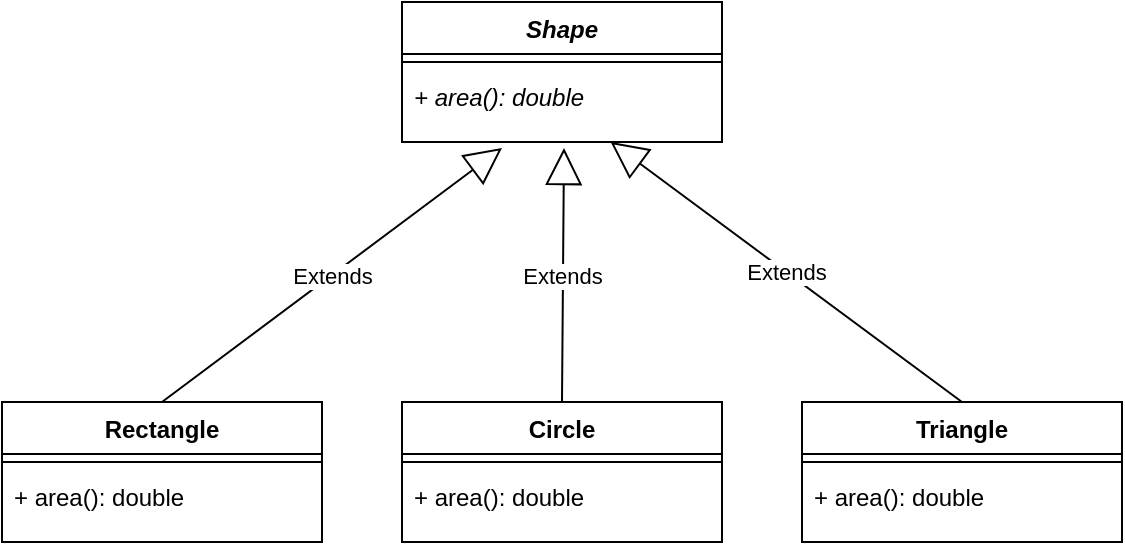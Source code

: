 <mxfile>
    <diagram id="1_5anNZWqj-V4xLO7_Jg" name="Shapes">
        <mxGraphModel dx="771" dy="344" grid="1" gridSize="10" guides="1" tooltips="1" connect="1" arrows="1" fold="1" page="1" pageScale="1" pageWidth="827" pageHeight="1169" math="0" shadow="0">
            <root>
                <mxCell id="0"/>
                <mxCell id="1" parent="0"/>
                <mxCell id="2" value="Shape" style="swimlane;fontStyle=3;align=center;verticalAlign=top;childLayout=stackLayout;horizontal=1;startSize=26;horizontalStack=0;resizeParent=1;resizeParentMax=0;resizeLast=0;collapsible=1;marginBottom=0;" parent="1" vertex="1">
                    <mxGeometry x="240" y="40" width="160" height="70" as="geometry"/>
                </mxCell>
                <mxCell id="4" value="" style="line;strokeWidth=1;fillColor=none;align=left;verticalAlign=middle;spacingTop=-1;spacingLeft=3;spacingRight=3;rotatable=0;labelPosition=right;points=[];portConstraint=eastwest;" parent="2" vertex="1">
                    <mxGeometry y="26" width="160" height="8" as="geometry"/>
                </mxCell>
                <mxCell id="5" value="+ area(): double" style="text;strokeColor=none;fillColor=none;align=left;verticalAlign=top;spacingLeft=4;spacingRight=4;overflow=hidden;rotatable=0;points=[[0,0.5],[1,0.5]];portConstraint=eastwest;fontStyle=2" parent="2" vertex="1">
                    <mxGeometry y="34" width="160" height="36" as="geometry"/>
                </mxCell>
                <mxCell id="6" value="Rectangle" style="swimlane;fontStyle=1;align=center;verticalAlign=top;childLayout=stackLayout;horizontal=1;startSize=26;horizontalStack=0;resizeParent=1;resizeParentMax=0;resizeLast=0;collapsible=1;marginBottom=0;" parent="1" vertex="1">
                    <mxGeometry x="40" y="240" width="160" height="70" as="geometry"/>
                </mxCell>
                <mxCell id="7" value="" style="line;strokeWidth=1;fillColor=none;align=left;verticalAlign=middle;spacingTop=-1;spacingLeft=3;spacingRight=3;rotatable=0;labelPosition=right;points=[];portConstraint=eastwest;" parent="6" vertex="1">
                    <mxGeometry y="26" width="160" height="8" as="geometry"/>
                </mxCell>
                <mxCell id="8" value="+ area(): double" style="text;strokeColor=none;fillColor=none;align=left;verticalAlign=top;spacingLeft=4;spacingRight=4;overflow=hidden;rotatable=0;points=[[0,0.5],[1,0.5]];portConstraint=eastwest;" parent="6" vertex="1">
                    <mxGeometry y="34" width="160" height="36" as="geometry"/>
                </mxCell>
                <mxCell id="9" value="Circle" style="swimlane;fontStyle=1;align=center;verticalAlign=top;childLayout=stackLayout;horizontal=1;startSize=26;horizontalStack=0;resizeParent=1;resizeParentMax=0;resizeLast=0;collapsible=1;marginBottom=0;" parent="1" vertex="1">
                    <mxGeometry x="240" y="240" width="160" height="70" as="geometry"/>
                </mxCell>
                <mxCell id="10" value="" style="line;strokeWidth=1;fillColor=none;align=left;verticalAlign=middle;spacingTop=-1;spacingLeft=3;spacingRight=3;rotatable=0;labelPosition=right;points=[];portConstraint=eastwest;" parent="9" vertex="1">
                    <mxGeometry y="26" width="160" height="8" as="geometry"/>
                </mxCell>
                <mxCell id="11" value="+ area(): double" style="text;strokeColor=none;fillColor=none;align=left;verticalAlign=top;spacingLeft=4;spacingRight=4;overflow=hidden;rotatable=0;points=[[0,0.5],[1,0.5]];portConstraint=eastwest;" parent="9" vertex="1">
                    <mxGeometry y="34" width="160" height="36" as="geometry"/>
                </mxCell>
                <mxCell id="12" value="Triangle" style="swimlane;fontStyle=1;align=center;verticalAlign=top;childLayout=stackLayout;horizontal=1;startSize=26;horizontalStack=0;resizeParent=1;resizeParentMax=0;resizeLast=0;collapsible=1;marginBottom=0;" parent="1" vertex="1">
                    <mxGeometry x="440" y="240" width="160" height="70" as="geometry"/>
                </mxCell>
                <mxCell id="13" value="" style="line;strokeWidth=1;fillColor=none;align=left;verticalAlign=middle;spacingTop=-1;spacingLeft=3;spacingRight=3;rotatable=0;labelPosition=right;points=[];portConstraint=eastwest;" parent="12" vertex="1">
                    <mxGeometry y="26" width="160" height="8" as="geometry"/>
                </mxCell>
                <mxCell id="14" value="+ area(): double" style="text;strokeColor=none;fillColor=none;align=left;verticalAlign=top;spacingLeft=4;spacingRight=4;overflow=hidden;rotatable=0;points=[[0,0.5],[1,0.5]];portConstraint=eastwest;" parent="12" vertex="1">
                    <mxGeometry y="34" width="160" height="36" as="geometry"/>
                </mxCell>
                <mxCell id="15" value="Extends" style="endArrow=block;endSize=16;endFill=0;html=1;exitX=0.5;exitY=0;exitDx=0;exitDy=0;" parent="1" source="6" edge="1">
                    <mxGeometry width="160" relative="1" as="geometry">
                        <mxPoint x="240" y="170" as="sourcePoint"/>
                        <mxPoint x="290" y="113" as="targetPoint"/>
                    </mxGeometry>
                </mxCell>
                <mxCell id="16" value="Extends" style="endArrow=block;endSize=16;endFill=0;html=1;exitX=0.5;exitY=0;exitDx=0;exitDy=0;" parent="1" source="9" edge="1">
                    <mxGeometry width="160" relative="1" as="geometry">
                        <mxPoint x="130" y="250" as="sourcePoint"/>
                        <mxPoint x="321" y="113" as="targetPoint"/>
                    </mxGeometry>
                </mxCell>
                <mxCell id="17" value="Extends" style="endArrow=block;endSize=16;endFill=0;html=1;exitX=0.5;exitY=0;exitDx=0;exitDy=0;" parent="1" source="12" target="5" edge="1">
                    <mxGeometry width="160" relative="1" as="geometry">
                        <mxPoint x="330" y="250" as="sourcePoint"/>
                        <mxPoint x="320" y="113" as="targetPoint"/>
                    </mxGeometry>
                </mxCell>
            </root>
        </mxGraphModel>
    </diagram>
    <diagram name="Shapes II" id="8aYwglULXiXYkxvqXHIb">
        <mxGraphModel dx="771" dy="344" grid="1" gridSize="10" guides="1" tooltips="1" connect="1" arrows="1" fold="1" page="1" pageScale="1" pageWidth="827" pageHeight="1169" math="0" shadow="0">
            <root>
                <mxCell id="mH_aL-SBo71EeqskqtmZ-0"/>
                <mxCell id="mH_aL-SBo71EeqskqtmZ-1" parent="mH_aL-SBo71EeqskqtmZ-0"/>
                <mxCell id="mH_aL-SBo71EeqskqtmZ-2" value="Shape" style="swimlane;fontStyle=3;align=center;verticalAlign=top;childLayout=stackLayout;horizontal=1;startSize=26;horizontalStack=0;resizeParent=1;resizeParentMax=0;resizeLast=0;collapsible=1;marginBottom=0;" parent="mH_aL-SBo71EeqskqtmZ-1" vertex="1">
                    <mxGeometry x="240" y="40" width="160" height="70" as="geometry"/>
                </mxCell>
                <mxCell id="mH_aL-SBo71EeqskqtmZ-3" value="" style="line;strokeWidth=1;fillColor=none;align=left;verticalAlign=middle;spacingTop=-1;spacingLeft=3;spacingRight=3;rotatable=0;labelPosition=right;points=[];portConstraint=eastwest;" parent="mH_aL-SBo71EeqskqtmZ-2" vertex="1">
                    <mxGeometry y="26" width="160" height="8" as="geometry"/>
                </mxCell>
                <mxCell id="mH_aL-SBo71EeqskqtmZ-4" value="+ area(): double" style="text;strokeColor=none;fillColor=none;align=left;verticalAlign=top;spacingLeft=4;spacingRight=4;overflow=hidden;rotatable=0;points=[[0,0.5],[1,0.5]];portConstraint=eastwest;fontStyle=2" parent="mH_aL-SBo71EeqskqtmZ-2" vertex="1">
                    <mxGeometry y="34" width="160" height="36" as="geometry"/>
                </mxCell>
                <mxCell id="mH_aL-SBo71EeqskqtmZ-14" value="Extends" style="endArrow=block;endSize=16;endFill=0;html=1;exitX=0.5;exitY=0;exitDx=0;exitDy=0;entryX=0.237;entryY=1.009;entryDx=0;entryDy=0;entryPerimeter=0;" parent="mH_aL-SBo71EeqskqtmZ-1" target="mH_aL-SBo71EeqskqtmZ-4" edge="1">
                    <mxGeometry width="160" relative="1" as="geometry">
                        <mxPoint x="120" y="240" as="sourcePoint"/>
                        <mxPoint x="290" y="110" as="targetPoint"/>
                    </mxGeometry>
                </mxCell>
                <mxCell id="mH_aL-SBo71EeqskqtmZ-15" value="Extends" style="endArrow=block;endSize=16;endFill=0;html=1;exitX=0.5;exitY=0;exitDx=0;exitDy=0;" parent="mH_aL-SBo71EeqskqtmZ-1" edge="1">
                    <mxGeometry width="160" relative="1" as="geometry">
                        <mxPoint x="320" y="240" as="sourcePoint"/>
                        <mxPoint x="321" y="110" as="targetPoint"/>
                    </mxGeometry>
                </mxCell>
                <mxCell id="mH_aL-SBo71EeqskqtmZ-16" value="Extends" style="endArrow=block;endSize=16;endFill=0;html=1;exitX=0.5;exitY=0;exitDx=0;exitDy=0;entryX=0.755;entryY=1.009;entryDx=0;entryDy=0;entryPerimeter=0;" parent="mH_aL-SBo71EeqskqtmZ-1" target="mH_aL-SBo71EeqskqtmZ-4" edge="1">
                    <mxGeometry width="160" relative="1" as="geometry">
                        <mxPoint x="520" y="240" as="sourcePoint"/>
                        <mxPoint x="320" y="113" as="targetPoint"/>
                    </mxGeometry>
                </mxCell>
                <mxCell id="mH_aL-SBo71EeqskqtmZ-18" value="Rectangle" style="swimlane;fontStyle=1;align=center;verticalAlign=top;childLayout=stackLayout;horizontal=1;startSize=26;horizontalStack=0;resizeParent=1;resizeParentMax=0;resizeLast=0;collapsible=1;marginBottom=0;" parent="mH_aL-SBo71EeqskqtmZ-1" vertex="1">
                    <mxGeometry x="40" y="240" width="160" height="138" as="geometry"/>
                </mxCell>
                <mxCell id="mH_aL-SBo71EeqskqtmZ-19" value="- height: double" style="text;strokeColor=none;fillColor=none;align=left;verticalAlign=top;spacingLeft=4;spacingRight=4;overflow=hidden;rotatable=0;points=[[0,0.5],[1,0.5]];portConstraint=eastwest;" parent="mH_aL-SBo71EeqskqtmZ-18" vertex="1">
                    <mxGeometry y="26" width="160" height="26" as="geometry"/>
                </mxCell>
                <mxCell id="mH_aL-SBo71EeqskqtmZ-22" value="- width: double" style="text;strokeColor=none;fillColor=none;align=left;verticalAlign=top;spacingLeft=4;spacingRight=4;overflow=hidden;rotatable=0;points=[[0,0.5],[1,0.5]];portConstraint=eastwest;" parent="mH_aL-SBo71EeqskqtmZ-18" vertex="1">
                    <mxGeometry y="52" width="160" height="26" as="geometry"/>
                </mxCell>
                <mxCell id="mH_aL-SBo71EeqskqtmZ-20" value="" style="line;strokeWidth=1;fillColor=none;align=left;verticalAlign=middle;spacingTop=-1;spacingLeft=3;spacingRight=3;rotatable=0;labelPosition=right;points=[];portConstraint=eastwest;" parent="mH_aL-SBo71EeqskqtmZ-18" vertex="1">
                    <mxGeometry y="78" width="160" height="8" as="geometry"/>
                </mxCell>
                <mxCell id="mH_aL-SBo71EeqskqtmZ-21" value="+ Rectangle(double, double)" style="text;strokeColor=none;fillColor=none;align=left;verticalAlign=top;spacingLeft=4;spacingRight=4;overflow=hidden;rotatable=0;points=[[0,0.5],[1,0.5]];portConstraint=eastwest;" parent="mH_aL-SBo71EeqskqtmZ-18" vertex="1">
                    <mxGeometry y="86" width="160" height="26" as="geometry"/>
                </mxCell>
                <mxCell id="mH_aL-SBo71EeqskqtmZ-23" value="+ area(): double" style="text;strokeColor=none;fillColor=none;align=left;verticalAlign=top;spacingLeft=4;spacingRight=4;overflow=hidden;rotatable=0;points=[[0,0.5],[1,0.5]];portConstraint=eastwest;" parent="mH_aL-SBo71EeqskqtmZ-18" vertex="1">
                    <mxGeometry y="112" width="160" height="26" as="geometry"/>
                </mxCell>
                <mxCell id="mH_aL-SBo71EeqskqtmZ-24" value="Circle" style="swimlane;fontStyle=1;align=center;verticalAlign=top;childLayout=stackLayout;horizontal=1;startSize=26;horizontalStack=0;resizeParent=1;resizeParentMax=0;resizeLast=0;collapsible=1;marginBottom=0;" parent="mH_aL-SBo71EeqskqtmZ-1" vertex="1">
                    <mxGeometry x="240" y="240" width="160" height="112" as="geometry"/>
                </mxCell>
                <mxCell id="mH_aL-SBo71EeqskqtmZ-25" value="- radius: double" style="text;strokeColor=none;fillColor=none;align=left;verticalAlign=top;spacingLeft=4;spacingRight=4;overflow=hidden;rotatable=0;points=[[0,0.5],[1,0.5]];portConstraint=eastwest;" parent="mH_aL-SBo71EeqskqtmZ-24" vertex="1">
                    <mxGeometry y="26" width="160" height="26" as="geometry"/>
                </mxCell>
                <mxCell id="mH_aL-SBo71EeqskqtmZ-27" value="" style="line;strokeWidth=1;fillColor=none;align=left;verticalAlign=middle;spacingTop=-1;spacingLeft=3;spacingRight=3;rotatable=0;labelPosition=right;points=[];portConstraint=eastwest;" parent="mH_aL-SBo71EeqskqtmZ-24" vertex="1">
                    <mxGeometry y="52" width="160" height="8" as="geometry"/>
                </mxCell>
                <mxCell id="mH_aL-SBo71EeqskqtmZ-28" value="+ Circle(double)" style="text;strokeColor=none;fillColor=none;align=left;verticalAlign=top;spacingLeft=4;spacingRight=4;overflow=hidden;rotatable=0;points=[[0,0.5],[1,0.5]];portConstraint=eastwest;" parent="mH_aL-SBo71EeqskqtmZ-24" vertex="1">
                    <mxGeometry y="60" width="160" height="26" as="geometry"/>
                </mxCell>
                <mxCell id="mH_aL-SBo71EeqskqtmZ-29" value="+ area(): double" style="text;strokeColor=none;fillColor=none;align=left;verticalAlign=top;spacingLeft=4;spacingRight=4;overflow=hidden;rotatable=0;points=[[0,0.5],[1,0.5]];portConstraint=eastwest;" parent="mH_aL-SBo71EeqskqtmZ-24" vertex="1">
                    <mxGeometry y="86" width="160" height="26" as="geometry"/>
                </mxCell>
                <mxCell id="mH_aL-SBo71EeqskqtmZ-30" value="Triangle" style="swimlane;fontStyle=1;align=center;verticalAlign=top;childLayout=stackLayout;horizontal=1;startSize=26;horizontalStack=0;resizeParent=1;resizeParentMax=0;resizeLast=0;collapsible=1;marginBottom=0;" parent="mH_aL-SBo71EeqskqtmZ-1" vertex="1">
                    <mxGeometry x="440" y="240" width="160" height="138" as="geometry"/>
                </mxCell>
                <mxCell id="mH_aL-SBo71EeqskqtmZ-31" value="- baseline: double" style="text;strokeColor=none;fillColor=none;align=left;verticalAlign=top;spacingLeft=4;spacingRight=4;overflow=hidden;rotatable=0;points=[[0,0.5],[1,0.5]];portConstraint=eastwest;" parent="mH_aL-SBo71EeqskqtmZ-30" vertex="1">
                    <mxGeometry y="26" width="160" height="26" as="geometry"/>
                </mxCell>
                <mxCell id="mH_aL-SBo71EeqskqtmZ-32" value="- height: double" style="text;strokeColor=none;fillColor=none;align=left;verticalAlign=top;spacingLeft=4;spacingRight=4;overflow=hidden;rotatable=0;points=[[0,0.5],[1,0.5]];portConstraint=eastwest;" parent="mH_aL-SBo71EeqskqtmZ-30" vertex="1">
                    <mxGeometry y="52" width="160" height="26" as="geometry"/>
                </mxCell>
                <mxCell id="mH_aL-SBo71EeqskqtmZ-33" value="" style="line;strokeWidth=1;fillColor=none;align=left;verticalAlign=middle;spacingTop=-1;spacingLeft=3;spacingRight=3;rotatable=0;labelPosition=right;points=[];portConstraint=eastwest;" parent="mH_aL-SBo71EeqskqtmZ-30" vertex="1">
                    <mxGeometry y="78" width="160" height="8" as="geometry"/>
                </mxCell>
                <mxCell id="mH_aL-SBo71EeqskqtmZ-34" value="+ Triangle(double, double)" style="text;strokeColor=none;fillColor=none;align=left;verticalAlign=top;spacingLeft=4;spacingRight=4;overflow=hidden;rotatable=0;points=[[0,0.5],[1,0.5]];portConstraint=eastwest;" parent="mH_aL-SBo71EeqskqtmZ-30" vertex="1">
                    <mxGeometry y="86" width="160" height="26" as="geometry"/>
                </mxCell>
                <mxCell id="mH_aL-SBo71EeqskqtmZ-35" value="+ area(): double" style="text;strokeColor=none;fillColor=none;align=left;verticalAlign=top;spacingLeft=4;spacingRight=4;overflow=hidden;rotatable=0;points=[[0,0.5],[1,0.5]];portConstraint=eastwest;" parent="mH_aL-SBo71EeqskqtmZ-30" vertex="1">
                    <mxGeometry y="112" width="160" height="26" as="geometry"/>
                </mxCell>
            </root>
        </mxGraphModel>
    </diagram>
</mxfile>